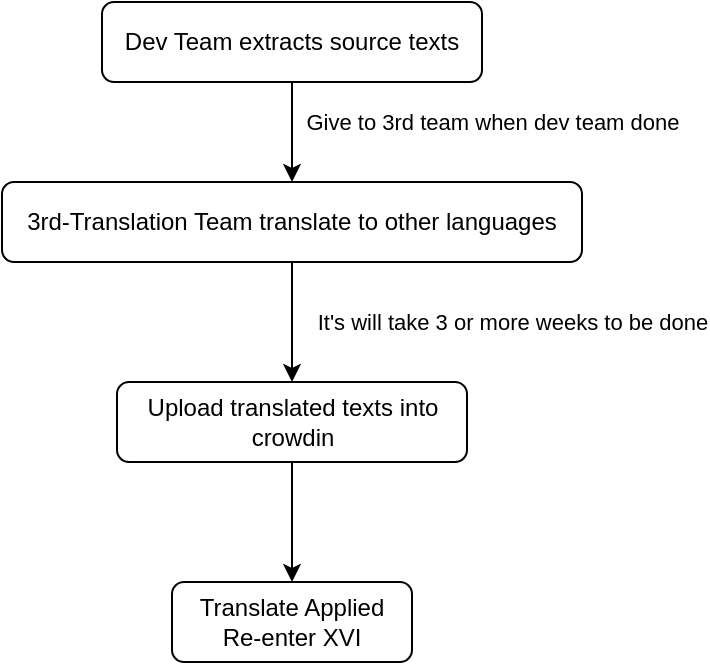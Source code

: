 <mxfile version="28.2.6">
  <diagram id="C5RBs43oDa-KdzZeNtuy" name="Page-1">
    <mxGraphModel dx="705" dy="403" grid="1" gridSize="10" guides="1" tooltips="1" connect="1" arrows="1" fold="1" page="1" pageScale="1" pageWidth="827" pageHeight="1169" math="0" shadow="0">
      <root>
        <mxCell id="WIyWlLk6GJQsqaUBKTNV-0" />
        <mxCell id="WIyWlLk6GJQsqaUBKTNV-1" parent="WIyWlLk6GJQsqaUBKTNV-0" />
        <mxCell id="rQeRQsM_AcNqX124Q-Ns-5" value="" style="edgeStyle=orthogonalEdgeStyle;rounded=0;orthogonalLoop=1;jettySize=auto;html=1;" edge="1" parent="WIyWlLk6GJQsqaUBKTNV-1" source="rQeRQsM_AcNqX124Q-Ns-0" target="rQeRQsM_AcNqX124Q-Ns-1">
          <mxGeometry relative="1" as="geometry" />
        </mxCell>
        <mxCell id="rQeRQsM_AcNqX124Q-Ns-10" value="Give to 3rd team when dev team done" style="edgeLabel;html=1;align=center;verticalAlign=middle;resizable=0;points=[];" vertex="1" connectable="0" parent="rQeRQsM_AcNqX124Q-Ns-5">
          <mxGeometry x="-0.229" relative="1" as="geometry">
            <mxPoint x="100" as="offset" />
          </mxGeometry>
        </mxCell>
        <mxCell id="rQeRQsM_AcNqX124Q-Ns-0" value="Dev Team extracts source texts" style="rounded=1;whiteSpace=wrap;html=1;fontSize=12;glass=0;strokeWidth=1;shadow=0;" vertex="1" parent="WIyWlLk6GJQsqaUBKTNV-1">
          <mxGeometry x="125" y="170" width="190" height="40" as="geometry" />
        </mxCell>
        <mxCell id="rQeRQsM_AcNqX124Q-Ns-3" value="" style="edgeStyle=orthogonalEdgeStyle;rounded=0;orthogonalLoop=1;jettySize=auto;html=1;" edge="1" parent="WIyWlLk6GJQsqaUBKTNV-1" source="rQeRQsM_AcNqX124Q-Ns-1" target="rQeRQsM_AcNqX124Q-Ns-2">
          <mxGeometry relative="1" as="geometry" />
        </mxCell>
        <mxCell id="rQeRQsM_AcNqX124Q-Ns-6" value="It&#39;s will take 3 or more&amp;nbsp;weeks to be done" style="edgeLabel;html=1;align=center;verticalAlign=middle;resizable=0;points=[];" vertex="1" connectable="0" parent="rQeRQsM_AcNqX124Q-Ns-3">
          <mxGeometry x="-0.281" y="-1" relative="1" as="geometry">
            <mxPoint x="111" y="8" as="offset" />
          </mxGeometry>
        </mxCell>
        <mxCell id="rQeRQsM_AcNqX124Q-Ns-1" value="3rd-Translation Team translate to other languages" style="rounded=1;whiteSpace=wrap;html=1;fontSize=12;glass=0;strokeWidth=1;shadow=0;" vertex="1" parent="WIyWlLk6GJQsqaUBKTNV-1">
          <mxGeometry x="75" y="260" width="290" height="40" as="geometry" />
        </mxCell>
        <mxCell id="rQeRQsM_AcNqX124Q-Ns-8" value="" style="edgeStyle=orthogonalEdgeStyle;rounded=0;orthogonalLoop=1;jettySize=auto;html=1;" edge="1" parent="WIyWlLk6GJQsqaUBKTNV-1" source="rQeRQsM_AcNqX124Q-Ns-2" target="rQeRQsM_AcNqX124Q-Ns-7">
          <mxGeometry relative="1" as="geometry" />
        </mxCell>
        <mxCell id="rQeRQsM_AcNqX124Q-Ns-2" value="Upload translated texts into crowdin" style="rounded=1;whiteSpace=wrap;html=1;fontSize=12;glass=0;strokeWidth=1;shadow=0;" vertex="1" parent="WIyWlLk6GJQsqaUBKTNV-1">
          <mxGeometry x="132.5" y="360" width="175" height="40" as="geometry" />
        </mxCell>
        <mxCell id="rQeRQsM_AcNqX124Q-Ns-7" value="Translate Applied&lt;br&gt;Re-enter XVI" style="rounded=1;whiteSpace=wrap;html=1;fontSize=12;glass=0;strokeWidth=1;shadow=0;" vertex="1" parent="WIyWlLk6GJQsqaUBKTNV-1">
          <mxGeometry x="160" y="460" width="120" height="40" as="geometry" />
        </mxCell>
      </root>
    </mxGraphModel>
  </diagram>
</mxfile>
